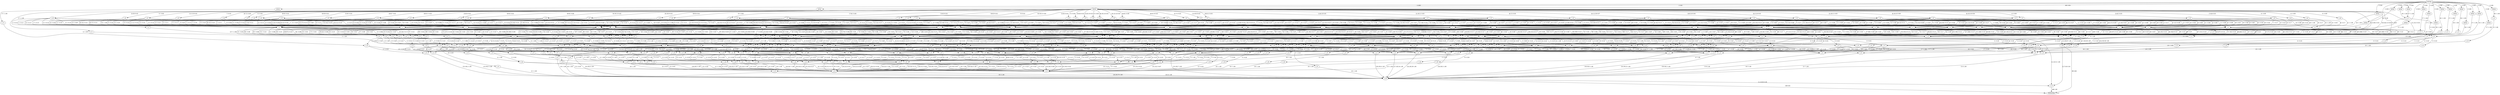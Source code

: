digraph G {
  0 [label="initial"];
  1 [label="initial"];
  2 [label="initial"];
  3 [label="initial"];
  4 [label="initial"];
  5 [label="initial"];
  6 [label="initial"];
  7 [label="initial"];
  8 [label="initial"];
  9 [label="initial"];
  10 [label="initial"];
  11 [label="initial"];
  12 [label="initial"];
  13 [label="initial"];
  14 [label="initial"];
  15 [label="initial"];
  16 [label="initial"];
  17 [label="initial"];
  18 [label="initial"];
  19 [label="initial"];
  20 [label="initial"];
  21 [label="t_11"];
  22 [label="t_11"];
  23 [label="t_11"];
  24 [label="t_11"];
  25 [label="t_11"];
  26 [label="t_11"];
  27 [label="t_11"];
  28 [label="t_11"];
  29 [label="t_11"];
  30 [label="t_11"];
  31 [label="t_11"];
  32 [label="t_11"];
  33 [label="t_11"];
  34 [label="t_11"];
  35 [label="t_11"];
  36 [label="t_11"];
  37 [label="t_11"];
  38 [label="t_11"];
  39 [label="t_11"];
  40 [label="t_11"];
  41 [label="t_11"];
  42 [label="t_11"];
  43 [label="t_11"];
  44 [label="t_11"];
  45 [label="t_11"];
  46 [label="t_11"];
  47 [label="t_11"];
  48 [label="t_11"];
  49 [label="t_11"];
  50 [label="t_11"];
  51 [label="t_11"];
  52 [label="t_11"];
  53 [label="t_11"];
  54 [label="t_11"];
  55 [label="t_11"];
  56 [label="t_11"];
  57 [label="t_11"];
  58 [label="t_11"];
  59 [label="t_11"];
  60 [label="t_11"];
  61 [label="t_11"];
  62 [label="t_11"];
  63 [label="t_11"];
  64 [label="t_11"];
  65 [label="t_11"];
  66 [label="t_11"];
  67 [label="t_11"];
  68 [label="t_11"];
  69 [label="t_11"];
  70 [label="t_11"];
  71 [label="t_11"];
  72 [label="t_11"];
  73 [label="t_11"];
  74 [label="t_11"];
  75 [label="t_11"];
  76 [label="t_11"];
  77 [label="t_11"];
  78 [label="t_11"];
  79 [label="t_11"];
  80 [label="t_11"];
  81 [label="t_11"];
  82 [label="t_11"];
  83 [label="t_11"];
  84 [label="t_11"];
  85 [label="t_11"];
  86 [label="t_11"];
  87 [label="t_11"];
  88 [label="t_12"];
  89 [label="t_12"];
  90 [label="t_12"];
  91 [label="t_13"];
  92 [label="t_15"];
  93 [label="t_15"];
  94 [label="t_15"];
  95 [label="t_15"];
  96 [label="t_15"];
  97 [label="t_15"];
  98 [label="t_15"];
  99 [label="t_15"];
  100 [label="t_15"];
  101 [label="t_15"];
  102 [label="t_15"];
  103 [label="t_15"];
  104 [label="t_15"];
  105 [label="t_15"];
  106 [label="t_15"];
  107 [label="t_15"];
  108 [label="t_15"];
  109 [label="t_15"];
  110 [label="t_15"];
  111 [label="t_15"];
  112 [label="t_15"];
  113 [label="t_15"];
  114 [label="t_15"];
  115 [label="t_15"];
  116 [label="t_15"];
  117 [label="t_15"];
  118 [label="t_15"];
  119 [label="t_15"];
  120 [label="t_15"];
  121 [label="t_15"];
  122 [label="t_15"];
  123 [label="t_15"];
  124 [label="t_15"];
  125 [label="t_15"];
  126 [label="t_15"];
  127 [label="t_15"];
  128 [label="t_15"];
  129 [label="t_15"];
  130 [label="t_15"];
  131 [label="t_15"];
  132 [label="t_15"];
  133 [label="t_15"];
  134 [label="t_15"];
  135 [label="t_15"];
  136 [label="t_15"];
  137 [label="t_15"];
  138 [label="t_15"];
  139 [label="t_15"];
  140 [label="t_15"];
  141 [label="t_15"];
  142 [label="t_15"];
  143 [label="t_15"];
  144 [label="t_15"];
  145 [label="t_15"];
  146 [label="t_15"];
  147 [label="t_15"];
  148 [label="t_15"];
  149 [label="t_15"];
  150 [label="t_15"];
  151 [label="t_15"];
  152 [label="t_15"];
  153 [label="t_15"];
  154 [label="t_15"];
  155 [label="t_15"];
  156 [label="t_15"];
  157 [label="t_15"];
  158 [label="t_15"];
  159 [label="t_15"];
  160 [label="t_15"];
  161 [label="t_15"];
  162 [label="t_15"];
  163 [label="t_15"];
  164 [label="t_15"];
  165 [label="t_15"];
  166 [label="t_15"];
  167 [label="t_15"];
  168 [label="t_15"];
  169 [label="t_15"];
  170 [label="t_15"];
  171 [label="t_15"];
  172 [label="t_15"];
  173 [label="t_15"];
  174 [label="t_15"];
  175 [label="t_15"];
  176 [label="t_15"];
  177 [label="t_15"];
  178 [label="t_15"];
  179 [label="t_15"];
  180 [label="t_15"];
  181 [label="t_15"];
  182 [label="t_15"];
  183 [label="t_15"];
  184 [label="t_18"];
  185 [label="t_21"];
  186 [label="t_21"];
  187 [label="t_21"];
  188 [label="t_21"];
  189 [label="t_21"];
  190 [label="t_21"];
  191 [label="t_21"];
  192 [label="t_21"];
  193 [label="t_21"];
  194 [label="t_21"];
  195 [label="t_21"];
  196 [label="t_21"];
  197 [label="t_21"];
  198 [label="t_21"];
  199 [label="t_21"];
  200 [label="t_21"];
  201 [label="t_21"];
  202 [label="t_21"];
  203 [label="t_21"];
  204 [label="t_23"];
  205 [label="t_23"];
  206 [label="t_23"];
  207 [label="t_23"];
  208 [label="t_23"];
  209 [label="t_23"];
  210 [label="t_23"];
  211 [label="t_23"];
  212 [label="t_23"];
  213 [label="t_23"];
  214 [label="t_23"];
  215 [label="t_23"];
  216 [label="t_23"];
  217 [label="t_23"];
  218 [label="t_23"];
  219 [label="t_23"];
  220 [label="t_23"];
  221 [label="t_23"];
  222 [label="t_23"];
  223 [label="t_23"];
  224 [label="t_23"];
  225 [label="t_23"];
  226 [label="t_23"];
  227 [label="t_23"];
  228 [label="t_23"];
  229 [label="t_23"];
  230 [label="t_23"];
  231 [label="t_23"];
  232 [label="t_23"];
  233 [label="t_23"];
  234 [label="t_23"];
  235 [label="t_23"];
  236 [label="t_23"];
  237 [label="t_23"];
  238 [label="t_23"];
  239 [label="t_23"];
  240 [label="t_23"];
  241 [label="t_23"];
  242 [label="t_23"];
  243 [label="t_23"];
  244 [label="t_23"];
  245 [label="t_23"];
  246 [label="t_23"];
  247 [label="t_23"];
  248 [label="t_23"];
  249 [label="t_24"];
  250 [label="t_24"];
  251 [label="t_24"];
  252 [label="t_24"];
  253 [label="t_24"];
  254 [label="t_24"];
  255 [label="t_24"];
  256 [label="t_24"];
  257 [label="t_24"];
  258 [label="t_24"];
  259 [label="t_24"];
  260 [label="t_24"];
  261 [label="t_24"];
  262 [label="t_24"];
  263 [label="t_24"];
  264 [label="t_24"];
  265 [label="t_24"];
  266 [label="t_24"];
  267 [label="t_24"];
  268 [label="t_24"];
  269 [label="t_24"];
  270 [label="t_24"];
  271 [label="t_24"];
  272 [label="t_24"];
  273 [label="t_24"];
  274 [label="t_24"];
  275 [label="t_24"];
  276 [label="t_24"];
  277 [label="t_24"];
  278 [label="t_24"];
  279 [label="t_24"];
  280 [label="t_24"];
  281 [label="t_24"];
  282 [label="t_24"];
  283 [label="t_24"];
  284 [label="t_25"];
  285 [label="t_25"];
  286 [label="t_25"];
  287 [label="t_28"];
  288 [label="t_33"];
  289 [label="t_33"];
  290 [label="t_33"];
  291 [label="t_33"];
  292 [label="t_33"];
  293 [label="t_33"];
  294 [label="t_33"];
  295 [label="t_33"];
  296 [label="t_33"];
  297 [label="t_33"];
  298 [label="t_33"];
  299 [label="t_33"];
  300 [label="t_33"];
  301 [label="t_33"];
  302 [label="t_33"];
  303 [label="t_33"];
  304 [label="t_33"];
  305 [label="t_33"];
  306 [label="t_33"];
  307 [label="t_33"];
  308 [label="t_33"];
  309 [label="t_33"];
  310 [label="t_33"];
  311 [label="t_33"];
  312 [label="t_33"];
  313 [label="t_33"];
  314 [label="t_33"];
  315 [label="t_33"];
  316 [label="t_33"];
  317 [label="t_33"];
  318 [label="t_33"];
  319 [label="t_33"];
  320 [label="t_33"];
  321 [label="t_33"];
  322 [label="t_33"];
  323 [label="t_33"];
  324 [label="t_33"];
  325 [label="t_33"];
  326 [label="t_33"];
  327 [label="t_33"];
  328 [label="t_33"];
  329 [label="t_33"];
  330 [label="t_33"];
  331 [label="t_33"];
  332 [label="t_33"];
  333 [label="t_33"];
  334 [label="t_33"];
  335 [label="t_33"];
  336 [label="t_33"];
  337 [label="t_33"];
  338 [label="t_5"];
  339 [label="t_5"];
  340 [label="t_5"];
  341 [label="t_5"];
  342 [label="t_5"];
  343 [label="t_5"];
  344 [label="t_5"];
  345 [label="t_5"];
  346 [label="t_5"];
  347 [label="t_5"];
  348 [label="t_5"];
  349 [label="t_5"];
  350 [label="t_5"];
  351 [label="t_5"];
  352 [label="t_5"];
  353 [label="t_5"];
  354 [label="t_5"];
  355 [label="t_5"];
  356 [label="t_5"];
  357 [label="t_5"];
  358 [label="t_5"];
  359 [label="t_5"];
  360 [label="t_5"];
  361 [label="t_5"];
  362 [label="t_5"];
  363 [label="t_5"];
  364 [label="t_5"];
  365 [label="t_9"];
  366 [label="TERMINAL",shape=diamond];
  367 [label="INITIAL",shape=box];
0->58 [label="24 1 1.00"];
1->41 [label="26 1 1.00"];
2->32 [label="26 1 1.00"];
3->42 [label="26 1 1.00"];
4->53 [label="26 1 1.00"];
5->43 [label="26 1 1.00"];
6->63 [label="26 1 1.00"];
7->23 [label="26 1 1.00"];
8->46 [label="26 1 1.00"];
9->31 [label="26 1 1.00"];
10->21 [label="27 1 1.00"];
11->43 [label="27 1 1.00"];
12->30 [label="27 1 1.00"];
13->22 [label="27 1 1.00"];
14->63 [label="27 1 1.00"];
15->53 [label="27 1 1.00"];
16->25 [label="27 1 1.00"];
17->58 [label="27 1 1.00"];
18->28 [label="45 1 1.00"];
19->54 [label="27 2 1.00"];
20->88 [label="9 1 0.00"];
20->89 [label="[11,31] 5 0.01"];
20->90 [label="[20,34] 15 0.04"];
20->290 [label="6 1 0.00"];
20->292 [label="6 1 0.00"];
20->291 [label="8 1 0.00"];
20->289 [label="9 1 0.00"];
20->288 [label="10 1 0.00"];
20->297 [label="6 2 0.00"];
20->299 [label="6 2 0.00"];
20->301 [label="6 2 0.00"];
20->298 [label="6 2 0.00"];
20->294 [label="[6,7] 2 0.00"];
20->300 [label="[6,9] 2 0.00"];
20->295 [label="[6,9] 2 0.00"];
20->296 [label="[7,8] 2 0.00"];
20->303 [label="[5,6] 3 0.01"];
20->304 [label="[5,7] 3 0.01"];
20->293 [label="7 3 0.01"];
20->302 [label="[8,9] 3 0.01"];
20->309 [label="[5,8] 4 0.01"];
20->307 [label="[5,8] 4 0.01"];
20->306 [label="6 4 0.01"];
20->308 [label="[8,9] 4 0.01"];
20->313 [label="[5,9] 5 0.01"];
20->312 [label="[6,7] 5 0.01"];
20->305 [label="[6,9] 5 0.01"];
20->316 [label="[6,9] 6 0.01"];
20->319 [label="[6,9] 6 0.01"];
20->317 [label="[6,11] 6 0.01"];
20->318 [label="[7,9] 6 0.01"];
20->311 [label="[6,8] 7 0.02"];
20->323 [label="[5,9] 8 0.02"];
20->314 [label="[5,11] 8 0.02"];
20->315 [label="[6,10] 8 0.02"];
20->322 [label="[5,6] 9 0.02"];
20->325 [label="[5,10] 9 0.02"];
20->321 [label="[6,8] 9 0.02"];
20->328 [label="[5,8] 10 0.02"];
20->310 [label="[5,9] 10 0.02"];
20->324 [label="[6,9] 10 0.02"];
20->330 [label="[5,10] 11 0.03"];
20->327 [label="[5,10] 11 0.03"];
20->320 [label="[6,9] 11 0.03"];
20->326 [label="[6,9] 12 0.03"];
20->329 [label="[6,10] 13 0.03"];
20->332 [label="[6,12] 14 0.03"];
20->333 [label="[6,10] 14 0.03"];
20->334 [label="[6,10] 16 0.04"];
20->335 [label="[6,9] 16 0.04"];
20->331 [label="[6,10] 21 0.05"];
20->336 [label="[6,11] 28 0.07"];
20->337 [label="[6,10] 32 0.08"];
20->365 [label="[13,59] 5 0.01"];
21->123 [label="3 1 1.00"];
22->167 [label="3 1 1.00"];
23->166 [label="3 1 1.00"];
24->161 [label="3 1 1.00"];
25->128 [label="3 1 1.00"];
26->160 [label="3 1 1.00"];
27->176 [label="3 1 1.00"];
28->167 [label="4 1 1.00"];
29->161 [label="4 1 1.00"];
30->126 [label="4 1 1.00"];
31->124 [label="4 1 1.00"];
32->101 [label="4 1 1.00"];
33->151 [label="4 1 1.00"];
34->170 [label="4 1 1.00"];
35->168 [label="4 1 1.00"];
36->145 [label="4 1 1.00"];
37->107 [label="5 1 1.00"];
38->158 [label="5 1 1.00"];
39->130 [label="6 1 1.00"];
40->176 [label="7 1 1.00"];
41->149 [label="3 1 0.50"];
41->100 [label="4 1 0.50"];
42->94 [label="3 1 0.50"];
42->166 [label="4 1 0.50"];
43->99 [label="3 1 0.50"];
43->125 [label="4 1 0.50"];
44->124 [label="3 1 0.50"];
44->183 [label="4 1 0.50"];
45->104 [label="3 1 0.50"];
45->133 [label="3 1 0.50"];
46->104 [label="3 1 0.50"];
46->139 [label="4 1 0.50"];
47->172 [label="3 1 0.50"];
47->143 [label="6 1 0.50"];
48->172 [label="3 1 0.50"];
48->126 [label="3 1 0.50"];
49->176 [label="3 1 0.50"];
49->116 [label="4 1 0.50"];
50->128 [label="4 1 0.50"];
50->121 [label="11 1 0.50"];
51->176 [label="4 1 0.50"];
51->164 [label="6 1 0.50"];
52->168 [label="5 1 0.50"];
52->114 [label="5 1 0.50"];
53->140 [label="3 1 0.33"];
53->167 [label="3 1 0.33"];
53->149 [label="4 1 0.33"];
54->127 [label="3 1 0.33"];
54->103 [label="3 1 0.33"];
54->140 [label="4 1 0.33"];
55->168 [label="3 1 0.33"];
55->182 [label="4 1 0.33"];
55->122 [label="15 1 0.33"];
56->152 [label="3 1 0.33"];
56->163 [label="8 1 0.33"];
56->171 [label="9 1 0.33"];
57->160 [label="3 1 0.33"];
57->162 [label="4 1 0.33"];
57->177 [label="6 1 0.33"];
58->97 [label="3 1 0.33"];
58->102 [label="3 1 0.33"];
58->93 [label="4 1 0.33"];
59->174 [label="3 1 0.33"];
59->172 [label="4 1 0.33"];
59->183 [label="6 1 0.33"];
60->92 [label="3 1 0.33"];
60->166 [label="3 1 0.33"];
60->159 [label="7 1 0.33"];
61->179 [label="3 1 0.33"];
61->155 [label="8 1 0.33"];
61->168 [label="8 1 0.33"];
62->176 [label="3 1 0.33"];
62->164 [label="6 1 0.33"];
62->134 [label="8 1 0.33"];
63->98 [label="4 1 0.33"];
63->96 [label="4 1 0.33"];
63->166 [label="4 1 0.33"];
64->179 [label="4 1 0.33"];
64->148 [label="4 1 0.33"];
64->145 [label="6 1 0.33"];
65->125 [label="4 1 0.33"];
65->157 [label="5 1 0.33"];
65->180 [label="6 1 0.33"];
66->148 [label="3 1 0.14"];
66->169 [label="[3,5] 2 0.29"];
66->181 [label="[3,6] 2 0.29"];
66->182 [label="[3,8] 2 0.29"];
67->132 [label="4 1 0.20"];
67->133 [label="6 1 0.20"];
67->119 [label="9 1 0.20"];
67->153 [label="[3,8] 2 0.40"];
68->147 [label="3 1 0.25"];
68->171 [label="3 1 0.25"];
68->134 [label="3 1 0.25"];
68->144 [label="6 1 0.25"];
69->167 [label="3 1 0.25"];
69->142 [label="4 1 0.25"];
69->95 [label="4 1 0.25"];
69->117 [label="6 1 0.25"];
70->175 [label="3 1 0.25"];
70->178 [label="4 1 0.25"];
70->170 [label="4 1 0.25"];
70->183 [label="7 1 0.25"];
71->156 [label="3 1 0.25"];
71->164 [label="4 1 0.25"];
71->148 [label="8 1 0.25"];
71->142 [label="11 1 0.25"];
72->154 [label="3 1 0.25"];
72->183 [label="4 1 0.25"];
72->178 [label="4 1 0.25"];
72->179 [label="7 1 0.25"];
73->178 [label="4 1 0.25"];
73->180 [label="5 1 0.25"];
73->120 [label="8 1 0.25"];
73->156 [label="8 1 0.25"];
74->162 [label="4 1 0.25"];
74->123 [label="4 1 0.25"];
74->165 [label="5 1 0.25"];
74->181 [label="8 1 0.25"];
75->132 [label="3 1 0.17"];
75->159 [label="4 1 0.17"];
75->152 [label="8 1 0.17"];
75->150 [label="9 1 0.17"];
75->123 [label="[3,4] 2 0.33"];
76->157 [label="3 1 0.20"];
76->169 [label="3 1 0.20"];
76->175 [label="5 1 0.20"];
76->174 [label="5 1 0.20"];
76->166 [label="5 1 0.20"];
77->150 [label="3 1 0.20"];
77->131 [label="3 1 0.20"];
77->174 [label="5 1 0.20"];
77->169 [label="6 1 0.20"];
77->111 [label="11 1 0.20"];
78->177 [label="4 1 0.20"];
78->155 [label="5 1 0.20"];
78->118 [label="6 1 0.20"];
78->168 [label="8 1 0.20"];
78->175 [label="13 1 0.20"];
79->141 [label="4 1 0.20"];
79->105 [label="4 1 0.20"];
79->146 [label="6 1 0.20"];
79->138 [label="7 1 0.20"];
79->173 [label="7 1 0.20"];
80->181 [label="3 1 0.17"];
80->137 [label="3 1 0.17"];
80->109 [label="3 1 0.17"];
80->147 [label="3 1 0.17"];
80->139 [label="3 1 0.17"];
80->180 [label="5 1 0.17"];
81->182 [label="3 1 0.13"];
81->158 [label="3 1 0.13"];
81->113 [label="4 1 0.13"];
81->136 [label="4 1 0.13"];
81->106 [label="4 1 0.13"];
81->129 [label="13 1 0.13"];
81->170 [label="[3,7] 2 0.25"];
82->141 [label="3 1 0.14"];
82->152 [label="3 1 0.14"];
82->131 [label="3 1 0.14"];
82->180 [label="3 1 0.14"];
82->181 [label="4 1 0.14"];
82->127 [label="4 1 0.14"];
82->148 [label="4 1 0.14"];
83->137 [label="3 1 0.13"];
83->155 [label="3 1 0.13"];
83->173 [label="4 1 0.13"];
83->162 [label="4 1 0.13"];
83->151 [label="4 1 0.13"];
83->171 [label="4 1 0.13"];
83->110 [label="4 1 0.13"];
83->108 [label="8 1 0.13"];
84->183 [label="3 1 0.09"];
84->154 [label="3 1 0.09"];
84->151 [label="3 1 0.09"];
84->147 [label="3 1 0.09"];
84->153 [label="4 1 0.09"];
84->143 [label="4 1 0.09"];
84->180 [label="4 1 0.09"];
84->146 [label="5 1 0.09"];
84->176 [label="7 1 0.09"];
84->177 [label="[3,11] 2 0.18"];
85->162 [label="3 1 0.07"];
85->157 [label="3 1 0.07"];
85->136 [label="3 1 0.07"];
85->177 [label="3 1 0.07"];
85->171 [label="3 1 0.07"];
85->115 [label="4 1 0.07"];
85->173 [label="4 1 0.07"];
85->174 [label="4 1 0.07"];
85->103 [label="4 1 0.07"];
85->169 [label="5 1 0.07"];
85->156 [label="7 1 0.07"];
85->182 [label="3 2 0.13"];
85->135 [label="[3,7] 2 0.13"];
86->159 [label="3 1 0.06"];
86->129 [label="3 1 0.06"];
86->158 [label="3 1 0.06"];
86->167 [label="3 1 0.06"];
86->177 [label="3 1 0.06"];
86->149 [label="3 1 0.06"];
86->165 [label="4 1 0.06"];
86->163 [label="4 1 0.06"];
86->181 [label="5 1 0.06"];
86->173 [label="6 1 0.06"];
86->172 [label="6 1 0.06"];
86->179 [label="7 1 0.06"];
86->154 [label="7 1 0.06"];
86->183 [label="8 1 0.06"];
86->161 [label="3 2 0.11"];
86->178 [label="[3,6] 2 0.11"];
87->179 [label="3 1 0.06"];
87->161 [label="3 1 0.06"];
87->138 [label="3 1 0.06"];
87->112 [label="3 1 0.06"];
87->150 [label="3 1 0.06"];
87->130 [label="4 1 0.06"];
87->123 [label="4 1 0.06"];
87->147 [label="4 1 0.06"];
87->163 [label="4 1 0.06"];
87->124 [label="4 1 0.06"];
87->144 [label="4 1 0.06"];
87->149 [label="4 1 0.06"];
87->181 [label="5 1 0.06"];
87->175 [label="5 1 0.06"];
87->165 [label="6 1 0.06"];
87->160 [label="6 1 0.06"];
88->287 [label="[17,19] 28 1.00"];
89->287 [label="[14,19] 38 1.00"];
90->287 [label="[13,19] 67 1.00"];
91->366 [label=" 188 1.00"];
92->203 [label="17 1 1.00"];
93->197 [label="17 1 1.00"];
94->201 [label="17 1 1.00"];
95->203 [label="17 1 1.00"];
96->192 [label="18 1 1.00"];
97->198 [label="18 1 1.00"];
98->193 [label="19 1 1.00"];
99->198 [label="19 1 1.00"];
100->200 [label="19 1 1.00"];
101->198 [label="19 1 1.00"];
102->193 [label="19 1 1.00"];
103->203 [label="17 2 1.00"];
104->202 [label="17 2 1.00"];
105->214 [label="3 1 1.00"];
106->220 [label="3 1 1.00"];
107->231 [label="3 1 1.00"];
108->242 [label="3 1 1.00"];
109->248 [label="3 1 1.00"];
110->244 [label="3 1 1.00"];
111->215 [label="3 1 1.00"];
112->243 [label="3 1 1.00"];
113->239 [label="3 1 1.00"];
114->237 [label="3 1 1.00"];
115->205 [label="3 1 1.00"];
116->227 [label="4 1 1.00"];
117->232 [label="4 1 1.00"];
118->226 [label="5 1 1.00"];
119->238 [label="7 1 1.00"];
120->246 [label="14 1 1.00"];
121->239 [label="15 1 1.00"];
122->242 [label="16 1 1.00"];
123->185 [label="19 1 0.20"];
123->202 [label="[17,20] 4 0.80"];
124->200 [label="19 1 0.33"];
124->201 [label="17 2 0.67"];
125->202 [label="17 1 0.50"];
125->200 [label="19 1 0.50"];
126->189 [label="17 1 0.50"];
126->191 [label="19 1 0.50"];
127->190 [label="17 1 0.50"];
127->200 [label="19 1 0.50"];
128->196 [label="17 1 0.50"];
128->198 [label="19 1 0.50"];
129->202 [label="17 1 0.50"];
129->235 [label="19 1 0.50"];
130->203 [label="17 1 0.50"];
130->224 [label="4 1 0.50"];
131->196 [label="17 1 0.50"];
131->202 [label="17 1 0.50"];
132->203 [label="17 1 0.50"];
132->202 [label="22 1 0.50"];
133->201 [label="17 1 0.50"];
133->246 [label="4 1 0.50"];
134->203 [label="17 1 0.50"];
134->229 [label="5 1 0.50"];
135->201 [label="17 1 0.50"];
135->226 [label="10 1 0.50"];
136->187 [label="17 1 0.50"];
136->223 [label="4 1 0.50"];
137->192 [label="18 1 0.50"];
137->243 [label="3 1 0.50"];
138->202 [label="18 1 0.50"];
138->233 [label="5 1 0.50"];
139->200 [label="19 1 0.50"];
139->202 [label="22 1 0.50"];
140->200 [label="19 1 0.50"];
140->198 [label="19 1 0.50"];
141->201 [label="20 1 0.50"];
141->202 [label="20 1 0.50"];
142->221 [label="3 1 0.50"];
142->230 [label="10 1 0.50"];
143->220 [label="3 1 0.50"];
143->235 [label="4 1 0.50"];
144->213 [label="3 1 0.50"];
144->234 [label="3 1 0.50"];
145->245 [label="4 1 0.50"];
145->243 [label="9 1 0.50"];
146->246 [label="4 1 0.50"];
146->236 [label="6 1 0.50"];
147->196 [label="17 1 0.25"];
147->201 [label="17 2 0.50"];
147->222 [label="4 1 0.25"];
148->203 [label="17 1 0.25"];
148->192 [label="18 1 0.25"];
148->201 [label="17 2 0.50"];
149->202 [label="18 1 0.25"];
149->200 [label="19 1 0.25"];
149->203 [label="17 2 0.50"];
150->201 [label="17 1 0.33"];
150->194 [label="17 1 0.33"];
150->202 [label="17 1 0.33"];
151->194 [label="17 1 0.33"];
151->206 [label="3 1 0.33"];
151->247 [label="3 1 0.33"];
152->188 [label="17 1 0.33"];
152->199 [label="17 1 0.33"];
152->225 [label="7 1 0.33"];
153->199 [label="17 1 0.33"];
153->203 [label="17 1 0.33"];
153->241 [label="9 1 0.33"];
154->195 [label="17 1 0.33"];
154->201 [label="17 1 0.33"];
154->242 [label="6 1 0.33"];
155->203 [label="17 1 0.33"];
155->236 [label="6 1 0.33"];
155->244 [label="11 1 0.33"];
156->199 [label="17 1 0.33"];
156->244 [label="3 1 0.33"];
156->232 [label="5 1 0.33"];
157->203 [label="17 1 0.33"];
157->191 [label="18 1 0.33"];
157->231 [label="3 1 0.33"];
158->201 [label="17 1 0.33"];
158->203 [label="17 1 0.33"];
158->212 [label="4 1 0.33"];
159->197 [label="17 1 0.33"];
159->238 [label="3 1 0.33"];
159->237 [label="6 1 0.33"];
160->203 [label="18 1 0.33"];
160->207 [label="4 1 0.33"];
160->242 [label="5 1 0.33"];
161->201 [label="[17,18] 2 0.40"];
161->202 [label="[17,20] 2 0.40"];
161->236 [label="3 1 0.20"];
162->203 [label="[17,18] 2 0.50"];
162->247 [label="4 1 0.25"];
162->224 [label="4 1 0.25"];
163->248 [label="3 1 0.33"];
163->210 [label="3 1 0.33"];
163->241 [label="4 1 0.33"];
164->240 [label="3 1 0.33"];
164->241 [label="3 1 0.33"];
164->221 [label="6 1 0.33"];
165->227 [label="4 1 0.33"];
165->237 [label="4 1 0.33"];
165->234 [label="4 1 0.33"];
166->201 [label="17 1 0.20"];
166->203 [label="17 1 0.20"];
166->193 [label="19 1 0.20"];
166->198 [label="19 2 0.40"];
167->203 [label="17 1 0.20"];
167->200 [label="19 1 0.20"];
167->193 [label="19 1 0.20"];
167->201 [label="17 2 0.40"];
168->195 [label="23 1 0.20"];
168->202 [label="17 2 0.40"];
168->222 [label="4 1 0.20"];
168->239 [label="6 1 0.20"];
169->196 [label="23 1 0.20"];
169->203 [label="17 2 0.40"];
169->204 [label="4 1 0.20"];
169->247 [label="6 1 0.20"];
170->197 [label="17 1 0.25"];
170->191 [label="20 1 0.25"];
170->248 [label="3 1 0.25"];
170->211 [label="4 1 0.25"];
171->201 [label="17 1 0.25"];
171->186 [label="17 1 0.25"];
171->202 [label="18 1 0.25"];
171->230 [label="15 1 0.25"];
172->201 [label="17 1 0.25"];
172->202 [label="18 1 0.25"];
172->234 [label="3 1 0.25"];
172->245 [label="3 1 0.25"];
173->203 [label="17 1 0.25"];
173->196 [label="18 1 0.25"];
173->195 [label="22 1 0.25"];
173->235 [label="4 1 0.25"];
174->201 [label="17 1 0.25"];
174->248 [label="2 1 0.25"];
174->244 [label="3 1 0.25"];
174->242 [label="7 1 0.25"];
175->208 [label="2 1 0.25"];
175->245 [label="7 1 0.25"];
175->220 [label="8 1 0.25"];
175->238 [label="11 1 0.25"];
176->189 [label="17 1 0.17"];
176->203 [label="17 1 0.17"];
176->202 [label="17 2 0.33"];
176->218 [label="4 1 0.17"];
176->247 [label="5 1 0.17"];
177->203 [label="17 1 0.17"];
177->199 [label="17 2 0.33"];
177->223 [label="3 1 0.17"];
177->243 [label="6 1 0.17"];
177->245 [label="14 1 0.17"];
178->190 [label="17 1 0.20"];
178->203 [label="17 1 0.20"];
178->209 [label="3 1 0.20"];
178->228 [label="3 1 0.20"];
178->231 [label="3 1 0.20"];
179->197 [label="17 1 0.20"];
179->199 [label="18 1 0.20"];
179->203 [label="22 1 0.20"];
179->228 [label="3 1 0.20"];
179->229 [label="6 1 0.20"];
180->203 [label="18 1 0.20"];
180->195 [label="22 1 0.20"];
180->240 [label="3 1 0.20"];
180->248 [label="3 1 0.20"];
180->233 [label="3 1 0.20"];
181->194 [label="17 1 0.14"];
181->203 [label="17 2 0.29"];
181->242 [label="3 1 0.14"];
181->233 [label="4 1 0.14"];
181->247 [label="4 1 0.14"];
181->240 [label="12 1 0.14"];
182->197 [label="17 1 0.17"];
182->201 [label="17 1 0.17"];
182->194 [label="18 1 0.17"];
182->202 [label="18 1 0.17"];
182->225 [label="3 1 0.17"];
182->219 [label="18 1 0.17"];
183->199 [label="17 1 0.17"];
183->248 [label="3 1 0.17"];
183->232 [label="5 1 0.17"];
183->217 [label="5 1 0.17"];
183->246 [label="5 1 0.17"];
183->216 [label="5 1 0.17"];
184->91 [label="[1,13] 92 0.39"];
184->366 [label=" 146 0.61"];
185->184 [label="12 1 1.00"];
186->184 [label="18 1 1.00"];
187->184 [label="18 1 1.00"];
188->184 [label="19 1 1.00"];
189->184 [label="[15,18] 2 1.00"];
190->184 [label="[18,19] 2 1.00"];
191->184 [label="[13,18] 3 1.00"];
192->184 [label="18 3 1.00"];
193->184 [label="13 4 1.00"];
194->184 [label="[14,19] 4 1.00"];
195->184 [label="[18,19] 4 1.00"];
196->184 [label="[18,19] 5 1.00"];
197->184 [label="[18,19] 5 1.00"];
198->184 [label="13 7 1.00"];
199->184 [label="[15,19] 7 1.00"];
200->184 [label="13 8 1.00"];
201->184 [label="[14,19] 22 1.00"];
202->184 [label="[17,19] 24 1.00"];
203->184 [label="[14,19] 29 1.00"];
204->260 [label="3 1 1.00"];
205->281 [label="3 1 1.00"];
206->281 [label="3 1 1.00"];
207->273 [label="3 1 1.00"];
208->258 [label="3 1 1.00"];
209->281 [label="3 1 1.00"];
210->276 [label="4 1 1.00"];
211->277 [label="4 1 1.00"];
212->258 [label="4 1 1.00"];
213->251 [label="4 1 1.00"];
214->256 [label="4 1 1.00"];
215->266 [label="4 1 1.00"];
216->262 [label="4 1 1.00"];
217->252 [label="5 1 1.00"];
218->278 [label="5 1 1.00"];
219->275 [label="18 1 1.00"];
220->280 [label="8 1 0.33"];
220->274 [label="3 2 0.67"];
221->277 [label="3 1 0.50"];
221->283 [label="6 1 0.50"];
222->278 [label="3 1 0.50"];
222->261 [label="5 1 0.50"];
223->270 [label="3 1 0.50"];
223->249 [label="4 1 0.50"];
224->260 [label="3 1 0.50"];
224->266 [label="4 1 0.50"];
225->282 [label="3 1 0.50"];
225->264 [label="5 1 0.50"];
226->257 [label="3 1 0.50"];
226->250 [label="9 1 0.50"];
227->273 [label="3 1 0.50"];
227->261 [label="3 1 0.50"];
228->264 [label="3 1 0.50"];
228->282 [label="3 1 0.50"];
229->267 [label="6 1 0.50"];
229->271 [label="7 1 0.50"];
230->263 [label="13 1 0.50"];
230->280 [label="15 1 0.50"];
231->282 [label="3 1 0.33"];
231->272 [label="3 1 0.33"];
231->265 [label="4 1 0.33"];
232->262 [label="3 1 0.33"];
232->280 [label="4 1 0.33"];
232->276 [label="4 1 0.33"];
233->278 [label="3 1 0.33"];
233->266 [label="4 1 0.33"];
233->264 [label="6 1 0.33"];
234->264 [label="3 1 0.33"];
234->269 [label="3 1 0.33"];
234->265 [label="4 1 0.33"];
235->265 [label="3 1 0.33"];
235->281 [label="5 1 0.33"];
235->283 [label="14 1 0.33"];
236->263 [label="3 1 0.33"];
236->281 [label="4 1 0.33"];
236->268 [label="4 1 0.33"];
237->254 [label="3 1 0.33"];
237->270 [label="4 1 0.33"];
237->265 [label="4 1 0.33"];
238->266 [label="4 1 0.33"];
238->283 [label="6 1 0.33"];
238->279 [label="9 1 0.33"];
239->266 [label="4 1 0.33"];
239->270 [label="6 1 0.33"];
239->269 [label="11 1 0.33"];
240->272 [label="4 1 0.33"];
240->255 [label="4 1 0.33"];
240->261 [label="11 1 0.33"];
241->280 [label="5 1 0.33"];
241->265 [label="5 1 0.33"];
241->278 [label="6 1 0.33"];
242->263 [label="4 1 0.17"];
242->271 [label="5 1 0.17"];
242->269 [label="[4,9] 2 0.33"];
242->279 [label="[6,13] 2 0.33"];
243->271 [label="3 1 0.25"];
243->275 [label="4 1 0.25"];
243->268 [label="7 1 0.25"];
243->282 [label="11 1 0.25"];
244->280 [label="3 1 0.25"];
244->259 [label="4 1 0.25"];
244->267 [label="5 1 0.25"];
244->272 [label="6 1 0.25"];
245->280 [label="3 1 0.25"];
245->267 [label="4 1 0.25"];
245->281 [label="9 1 0.25"];
245->279 [label="15 1 0.25"];
246->263 [label="4 1 0.25"];
246->278 [label="4 1 0.25"];
246->265 [label="4 1 0.25"];
246->253 [label="10 1 0.25"];
247->265 [label="3 1 0.20"];
247->268 [label="3 1 0.20"];
247->279 [label="4 1 0.20"];
247->262 [label="4 1 0.20"];
247->281 [label="6 1 0.20"];
248->278 [label="3 1 0.17"];
248->280 [label="3 1 0.17"];
248->268 [label="3 1 0.17"];
248->267 [label="4 1 0.17"];
248->273 [label="4 1 0.17"];
248->259 [label="4 1 0.17"];
249->285 [label="18 1 1.00"];
250->285 [label="18 1 1.00"];
251->285 [label="18 1 1.00"];
252->286 [label="18 1 1.00"];
253->286 [label="19 1 1.00"];
254->285 [label="20 1 1.00"];
255->286 [label="21 1 1.00"];
256->285 [label="23 1 1.00"];
257->286 [label="24 1 1.00"];
258->286 [label="[18,20] 2 1.00"];
259->286 [label="[19,22] 2 1.00"];
260->286 [label="[21,22] 2 1.00"];
261->286 [label="[18,23] 3 1.00"];
262->286 [label="[21,22] 3 1.00"];
263->286 [label="[20,23] 4 1.00"];
264->286 [label="[20,24] 4 1.00"];
265->286 [label="[20,24] 7 1.00"];
266->285 [label="21 1 0.20"];
266->286 [label="[19,21] 4 0.80"];
267->285 [label="20 1 0.25"];
267->286 [label="[19,21] 3 0.75"];
268->285 [label="20 1 0.25"];
268->286 [label="[20,21] 3 0.75"];
269->285 [label="22 1 0.25"];
269->286 [label="[20,24] 3 0.75"];
270->286 [label="19 1 0.33"];
270->285 [label="[21,23] 2 0.67"];
271->286 [label="21 1 0.33"];
271->285 [label="[21,22] 2 0.67"];
272->285 [label="23 1 0.33"];
272->286 [label="[18,19] 2 0.67"];
273->284 [label="25 1 0.33"];
273->286 [label="22 2 0.67"];
274->285 [label="19 1 0.50"];
274->286 [label="22 1 0.50"];
275->286 [label="21 1 0.50"];
275->285 [label="22 1 0.50"];
276->286 [label="22 1 0.50"];
276->285 [label="23 1 0.50"];
277->285 [label="23 1 0.50"];
277->286 [label="23 1 0.50"];
278->285 [label="[21,23] 2 0.33"];
278->286 [label="[20,22] 4 0.67"];
279->286 [label="[20,21] 2 0.40"];
279->285 [label="[23,24] 3 0.60"];
280->285 [label="[20,21] 3 0.43"];
280->286 [label="[22,23] 4 0.57"];
281->285 [label="[22,24] 3 0.43"];
281->286 [label="[19,22] 4 0.57"];
282->286 [label="23 1 0.25"];
282->284 [label="25 1 0.25"];
282->285 [label="[21,22] 2 0.50"];
283->286 [label="19 1 0.33"];
283->285 [label="24 1 0.33"];
283->284 [label="25 1 0.33"];
284->184 [label="18 3 1.00"];
285->184 [label="18 32 1.00"];
286->184 [label="[18,19] 70 1.00"];
287->91 [label="[2,7] 45 0.34"];
287->366 [label=" 88 0.66"];
288->357 [label="11 1 1.00"];
289->342 [label="11 1 1.00"];
290->341 [label="15 1 1.00"];
291->358 [label="18 1 1.00"];
292->363 [label="24 1 1.00"];
293->360 [label="0 1 0.33"];
293->364 [label="0 2 0.67"];
294->364 [label="0 1 0.50"];
294->348 [label="23 1 0.50"];
295->359 [label="0 1 0.50"];
295->349 [label="9 1 0.50"];
296->355 [label="1 1 0.50"];
296->364 [label="8 1 0.50"];
297->356 [label="13 1 0.50"];
297->364 [label="25 1 0.50"];
298->353 [label="14 1 0.50"];
298->361 [label="23 1 0.50"];
299->352 [label="15 1 0.50"];
299->360 [label="25 1 0.50"];
300->364 [label="18 1 0.50"];
300->359 [label="22 1 0.50"];
301->351 [label="19 1 0.50"];
301->352 [label="22 1 0.50"];
302->353 [label="11 1 0.33"];
302->348 [label="12 1 0.33"];
302->349 [label="12 1 0.33"];
303->349 [label="12 1 0.33"];
303->364 [label="15 1 0.33"];
303->341 [label="16 1 0.33"];
304->360 [label="15 1 0.33"];
304->361 [label="19 1 0.33"];
304->354 [label="19 1 0.33"];
305->364 [label="6 1 0.20"];
305->363 [label="8 1 0.20"];
305->347 [label="19 1 0.20"];
305->362 [label="[10,21] 2 0.40"];
306->364 [label="0 1 0.25"];
306->358 [label="0 1 0.25"];
306->361 [label="12 1 0.25"];
306->338 [label="13 1 0.25"];
307->354 [label="1 1 0.25"];
307->357 [label="3 1 0.25"];
307->351 [label="17 1 0.25"];
307->363 [label="23 1 0.25"];
308->362 [label="6 1 0.25"];
308->351 [label="9 1 0.25"];
308->348 [label="11 1 0.25"];
308->359 [label="14 1 0.25"];
309->350 [label="12 1 0.25"];
309->339 [label="15 1 0.25"];
309->364 [label="15 1 0.25"];
309->359 [label="23 1 0.25"];
310->345 [label="1 1 0.10"];
310->355 [label="18 1 0.10"];
310->356 [label="[11,13] 2 0.20"];
310->359 [label="12 2 0.20"];
310->364 [label="[1,22] 4 0.40"];
311->363 [label="0 1 0.14"];
311->362 [label="9 1 0.14"];
311->351 [label="12 1 0.14"];
311->364 [label="[1,22] 2 0.29"];
311->360 [label="[8,13] 2 0.29"];
312->360 [label="0 1 0.20"];
312->343 [label="0 1 0.20"];
312->363 [label="1 1 0.20"];
312->352 [label="17 1 0.20"];
312->356 [label="24 1 0.20"];
313->360 [label="7 1 0.20"];
313->356 [label="10 1 0.20"];
313->364 [label="12 1 0.20"];
313->340 [label="18 1 0.20"];
313->363 [label="21 1 0.20"];
314->353 [label="1 1 0.13"];
314->356 [label="9 1 0.13"];
314->364 [label="12 1 0.13"];
314->362 [label="13 1 0.13"];
314->363 [label="[1,11] 2 0.25"];
314->360 [label="[9,13] 2 0.25"];
315->357 [label="5 1 0.13"];
315->348 [label="14 1 0.13"];
315->363 [label="14 1 0.13"];
315->354 [label="18 1 0.13"];
315->355 [label="[0,13] 2 0.25"];
315->364 [label="[13,18] 2 0.25"];
316->357 [label="0 1 0.17"];
316->351 [label="0 1 0.17"];
316->358 [label="10 1 0.17"];
316->356 [label="13 1 0.17"];
316->353 [label="17 1 0.17"];
316->361 [label="22 1 0.17"];
317->352 [label="1 1 0.17"];
317->362 [label="1 1 0.17"];
317->359 [label="11 1 0.17"];
317->339 [label="13 1 0.17"];
317->364 [label="15 1 0.17"];
317->356 [label="20 1 0.17"];
318->362 [label="1 1 0.17"];
318->364 [label="3 1 0.17"];
318->358 [label="6 1 0.17"];
318->342 [label="8 1 0.17"];
318->354 [label="9 1 0.17"];
318->350 [label="12 1 0.17"];
319->360 [label="1 1 0.17"];
319->363 [label="1 1 0.17"];
319->361 [label="3 1 0.17"];
319->348 [label="12 1 0.17"];
319->362 [label="12 1 0.17"];
319->364 [label="22 1 0.17"];
320->349 [label="0 1 0.09"];
320->357 [label="12 1 0.09"];
320->350 [label="22 1 0.09"];
320->346 [label="22 1 0.09"];
320->359 [label="0 2 0.18"];
320->363 [label="[0,12] 2 0.18"];
320->364 [label="[12,17] 3 0.27"];
321->358 [label="1 1 0.11"];
321->361 [label="9 1 0.11"];
321->359 [label="13 1 0.11"];
321->351 [label="13 1 0.11"];
321->363 [label="18 1 0.11"];
321->364 [label="[1,12] 2 0.22"];
321->357 [label="[10,23] 2 0.22"];
322->341 [label="11 1 0.11"];
322->347 [label="12 1 0.11"];
322->351 [label="15 1 0.11"];
322->359 [label="23 1 0.11"];
322->363 [label="25 1 0.11"];
322->357 [label="[1,12] 2 0.22"];
322->353 [label="[8,17] 2 0.22"];
323->353 [label="2 1 0.13"];
323->360 [label="12 1 0.13"];
323->363 [label="12 1 0.13"];
323->354 [label="15 1 0.13"];
323->348 [label="17 1 0.13"];
323->350 [label="22 1 0.13"];
323->361 [label="[10,11] 2 0.25"];
324->352 [label="0 1 0.10"];
324->361 [label="0 1 0.10"];
324->356 [label="8 1 0.10"];
324->362 [label="10 1 0.10"];
324->346 [label="14 1 0.10"];
324->357 [label="22 1 0.10"];
324->359 [label="[0,1] 2 0.20"];
324->353 [label="[13,14] 2 0.20"];
325->349 [label="11 1 0.11"];
325->356 [label="11 1 0.11"];
325->358 [label="11 1 0.11"];
325->363 [label="13 1 0.11"];
325->344 [label="17 1 0.11"];
325->350 [label="20 1 0.11"];
325->364 [label="21 1 0.11"];
325->362 [label="[1,12] 2 0.22"];
326->357 [label="1 1 0.08"];
326->352 [label="10 1 0.08"];
326->347 [label="10 1 0.08"];
326->361 [label="10 1 0.08"];
326->350 [label="11 1 0.08"];
326->356 [label="11 1 0.08"];
326->354 [label="11 1 0.08"];
326->363 [label="[12,13] 2 0.17"];
326->364 [label="[1,10] 3 0.25"];
327->354 [label="9 1 0.09"];
327->359 [label="11 1 0.09"];
327->355 [label="11 1 0.09"];
327->346 [label="11 1 0.09"];
327->357 [label="12 1 0.09"];
327->349 [label="17 1 0.09"];
327->347 [label="21 1 0.09"];
327->364 [label="[2,10] 2 0.18"];
327->345 [label="[11,12] 2 0.18"];
328->361 [label="2 1 0.10"];
328->359 [label="7 1 0.10"];
328->341 [label="11 1 0.10"];
328->362 [label="12 1 0.10"];
328->364 [label="16 1 0.10"];
328->347 [label="18 1 0.10"];
328->357 [label="21 1 0.10"];
328->355 [label="21 1 0.10"];
328->349 [label="[11,12] 2 0.20"];
329->360 [label="9 1 0.08"];
329->363 [label="9 1 0.08"];
329->355 [label="11 1 0.08"];
329->343 [label="17 1 0.08"];
329->364 [label="21 1 0.08"];
329->359 [label="21 1 0.08"];
329->361 [label="21 1 0.08"];
329->350 [label="[1,14] 2 0.15"];
329->362 [label="[10,13] 2 0.15"];
329->357 [label="[12,21] 2 0.15"];
330->354 [label="1 1 0.09"];
330->357 [label="11 1 0.09"];
330->355 [label="11 1 0.09"];
330->358 [label="11 1 0.09"];
330->362 [label="13 1 0.09"];
330->346 [label="13 1 0.09"];
330->361 [label="18 1 0.09"];
330->345 [label="18 1 0.09"];
330->360 [label="19 1 0.09"];
330->351 [label="[11,18] 2 0.18"];
331->343 [label="2 1 0.05"];
331->361 [label="4 1 0.05"];
331->350 [label="10 1 0.05"];
331->362 [label="11 1 0.05"];
331->351 [label="11 1 0.05"];
331->356 [label="14 1 0.05"];
331->358 [label="[1,20] 2 0.10"];
331->359 [label="[9,11] 2 0.10"];
331->360 [label="[1,16] 3 0.14"];
331->357 [label="[1,12] 3 0.14"];
331->364 [label="[2,17] 5 0.24"];
332->347 [label="1 1 0.07"];
332->354 [label="1 1 0.07"];
332->345 [label="3 1 0.07"];
332->351 [label="5 1 0.07"];
332->363 [label="7 1 0.07"];
332->353 [label="11 1 0.07"];
332->358 [label="12 1 0.07"];
332->355 [label="16 1 0.07"];
332->364 [label="[1,11] 2 0.14"];
332->362 [label="11 2 0.14"];
332->359 [label="[12,18] 2 0.14"];
333->360 [label="6 1 0.07"];
333->357 [label="9 1 0.07"];
333->362 [label="9 1 0.07"];
333->347 [label="9 1 0.07"];
333->351 [label="10 1 0.07"];
333->364 [label="11 1 0.07"];
333->344 [label="11 1 0.07"];
333->353 [label="12 1 0.07"];
333->358 [label="14 1 0.07"];
333->361 [label="17 1 0.07"];
333->354 [label="[1,18] 2 0.14"];
333->363 [label="[9,12] 2 0.14"];
334->357 [label="0 1 0.06"];
334->344 [label="0 1 0.06"];
334->343 [label="5 1 0.06"];
334->355 [label="6 1 0.06"];
334->352 [label="8 1 0.06"];
334->354 [label="10 1 0.06"];
334->346 [label="11 1 0.06"];
334->348 [label="11 1 0.06"];
334->362 [label="13 1 0.06"];
334->349 [label="16 1 0.06"];
334->359 [label="17 1 0.06"];
334->358 [label="19 1 0.06"];
334->364 [label="[0,13] 4 0.25"];
335->357 [label="10 1 0.06"];
335->352 [label="11 1 0.06"];
335->341 [label="11 1 0.06"];
335->359 [label="11 1 0.06"];
335->361 [label="11 1 0.06"];
335->351 [label="12 1 0.06"];
335->358 [label="12 1 0.06"];
335->356 [label="13 1 0.06"];
335->342 [label="14 1 0.06"];
335->350 [label="15 1 0.06"];
335->363 [label="20 1 0.06"];
335->343 [label="22 1 0.06"];
335->362 [label="[12,15] 2 0.13"];
335->349 [label="[14,19] 2 0.13"];
336->349 [label="12 1 0.04"];
336->346 [label="12 1 0.04"];
336->347 [label="12 1 0.04"];
336->344 [label="12 1 0.04"];
336->356 [label="13 1 0.04"];
336->353 [label="17 1 0.04"];
336->352 [label="[1,14] 2 0.07"];
336->363 [label="[1,16] 2 0.07"];
336->354 [label="[6,17] 2 0.07"];
336->360 [label="[10,12] 2 0.07"];
336->362 [label="12 2 0.07"];
336->359 [label="[12,18] 2 0.07"];
336->355 [label="[5,14] 3 0.11"];
336->358 [label="[9,13] 3 0.11"];
336->364 [label="[9,17] 4 0.14"];
337->364 [label="5 1 0.03"];
337->340 [label="9 1 0.03"];
337->343 [label="9 1 0.03"];
337->349 [label="10 1 0.03"];
337->345 [label="10 1 0.03"];
337->341 [label="10 1 0.03"];
337->355 [label="11 1 0.03"];
337->342 [label="11 1 0.03"];
337->347 [label="18 1 0.03"];
337->360 [label="19 1 0.03"];
337->352 [label="21 1 0.03"];
337->362 [label="12 2 0.06"];
337->351 [label="[12,13] 2 0.06"];
337->354 [label="[7,12] 3 0.09"];
337->358 [label="[10,17] 3 0.09"];
337->356 [label="[12,15] 3 0.09"];
337->361 [label="[11,16] 4 0.13"];
337->363 [label="[12,20] 4 0.13"];
338->74 [label="217 1 1.00"];
339->79 [label="72 1 0.50"];
339->365 [label="18 1 0.50"];
340->84 [label="100 1 0.50"];
340->90 [label="121 1 0.50"];
341->83 [label="26 1 0.17"];
341->88 [label="[19,168] 2 0.33"];
341->365 [label="[17,18] 3 0.50"];
342->84 [label="24 1 0.25"];
342->89 [label="26 1 0.25"];
342->88 [label="[16,166] 2 0.50"];
343->84 [label="23 1 0.17"];
343->87 [label="75 1 0.17"];
343->88 [label="[7,27] 2 0.33"];
343->90 [label="[27,121] 2 0.33"];
344->87 [label="24 1 0.25"];
344->71 [label="30 1 0.25"];
344->88 [label="38 1 0.25"];
344->365 [label="14 1 0.25"];
345->66 [label="36 1 0.17"];
345->83 [label="36 1 0.17"];
345->77 [label="64 1 0.17"];
345->85 [label="80 1 0.17"];
345->90 [label="[6,38] 2 0.33"];
346->29 [label="3 1 0.17"];
346->66 [label="31 1 0.17"];
346->56 [label="106 1 0.17"];
346->86 [label="108 1 0.17"];
346->88 [label="27 1 0.17"];
346->89 [label="27 1 0.17"];
347->26 [label="4 1 0.11"];
347->72 [label="51 1 0.11"];
347->53 [label="66 1 0.11"];
347->89 [label="26 1 0.11"];
347->90 [label="34 1 0.11"];
347->88 [label="94 1 0.11"];
347->365 [label="[14,18] 3 0.33"];
348->83 [label="5 1 0.14"];
348->80 [label="21 1 0.14"];
348->82 [label="25 1 0.14"];
348->86 [label="26 1 0.14"];
348->79 [label="39 1 0.14"];
348->56 [label="97 1 0.14"];
348->365 [label="18 1 0.14"];
349->76 [label="24 1 0.08"];
349->68 [label="29 1 0.08"];
349->86 [label="69 1 0.08"];
349->81 [label="82 1 0.08"];
349->45 [label="143 1 0.08"];
349->89 [label="[26,40] 2 0.15"];
349->90 [label="[32,67] 2 0.15"];
349->365 [label="[13,18] 4 0.31"];
350->70 [label="20 1 0.10"];
350->45 [label="23 1 0.10"];
350->80 [label="24 1 0.10"];
350->62 [label="38 1 0.10"];
350->47 [label="55 1 0.10"];
350->39 [label="151 1 0.10"];
350->90 [label="[26,28] 2 0.20"];
350->365 [label="18 2 0.20"];
351->69 [label="23 1 0.07"];
351->80 [label="25 1 0.07"];
351->57 [label="32 1 0.07"];
351->70 [label="48 1 0.07"];
351->50 [label="96 1 0.07"];
351->86 [label="[31,33] 2 0.13"];
351->90 [label="125 1 0.07"];
351->89 [label="[12,148] 5 0.33"];
351->365 [label="[18,19] 2 0.13"];
352->82 [label="24 1 0.09"];
352->66 [label="26 1 0.09"];
352->85 [label="45 1 0.09"];
352->55 [label="59 1 0.09"];
352->61 [label="101 1 0.09"];
352->89 [label="27 1 0.09"];
352->88 [label="112 1 0.09"];
352->90 [label="26 2 0.18"];
352->365 [label="18 2 0.18"];
353->75 [label="13 1 0.08"];
353->87 [label="38 1 0.08"];
353->57 [label="38 1 0.08"];
353->48 [label="40 1 0.08"];
353->52 [label="41 1 0.08"];
353->74 [label="68 1 0.08"];
353->71 [label="97 1 0.08"];
353->84 [label="[23,24] 2 0.17"];
353->89 [label="100 1 0.08"];
353->88 [label="[41,50] 2 0.17"];
354->66 [label="6 1 0.06"];
354->79 [label="23 1 0.06"];
354->65 [label="28 1 0.06"];
354->72 [label="64 1 0.06"];
354->64 [label="149 1 0.06"];
354->85 [label="[27,41] 2 0.12"];
354->67 [label="[27,106] 2 0.12"];
354->89 [label="6 1 0.06"];
354->88 [label="[51,152] 2 0.12"];
354->90 [label="[14,87] 4 0.24"];
354->365 [label="18 1 0.06"];
355->73 [label="10 1 0.07"];
355->86 [label="23 1 0.07"];
355->80 [label="25 1 0.07"];
355->58 [label="28 1 0.07"];
355->78 [label="56 1 0.07"];
355->67 [label="101 1 0.07"];
355->75 [label="108 1 0.07"];
355->87 [label="[38,96] 2 0.14"];
355->89 [label="26 1 0.07"];
355->88 [label="33 1 0.07"];
355->90 [label="[23,136] 3 0.21"];
356->77 [label="5 1 0.06"];
356->60 [label="5 1 0.06"];
356->81 [label="23 1 0.06"];
356->85 [label="27 1 0.06"];
356->49 [label="30 1 0.06"];
356->87 [label="43 1 0.06"];
356->38 [label="49 1 0.06"];
356->83 [label="59 1 0.06"];
356->75 [label="70 1 0.06"];
356->88 [label="30 1 0.06"];
356->89 [label="35 1 0.06"];
356->90 [label="[38,42] 2 0.12"];
356->365 [label="[18,19] 4 0.24"];
357->46 [label="23 1 0.05"];
357->84 [label="23 1 0.05"];
357->77 [label="34 1 0.05"];
357->70 [label="35 1 0.05"];
357->87 [label="38 1 0.05"];
357->50 [label="51 1 0.05"];
357->76 [label="58 1 0.05"];
357->86 [label="88 1 0.05"];
357->40 [label="107 1 0.05"];
357->74 [label="[30,42] 2 0.09"];
357->88 [label="[16,26] 2 0.09"];
357->89 [label="[27,88] 2 0.09"];
357->90 [label="[26,100] 5 0.23"];
357->365 [label="18 2 0.09"];
358->69 [label="5 1 0.05"];
358->27 [label="23 1 0.05"];
358->66 [label="23 1 0.05"];
358->87 [label="24 1 0.05"];
358->68 [label="25 1 0.05"];
358->72 [label="26 1 0.05"];
358->63 [label="32 1 0.05"];
358->65 [label="66 1 0.05"];
358->86 [label="90 1 0.05"];
358->85 [label="95 1 0.05"];
358->77 [label="149 1 0.05"];
358->55 [label="189 1 0.05"];
358->89 [label="27 1 0.05"];
358->90 [label="[6,104] 6 0.32"];
359->79 [label="3 1 0.04"];
359->60 [label="24 1 0.04"];
359->49 [label="33 1 0.04"];
359->73 [label="37 1 0.04"];
359->78 [label="50 1 0.04"];
359->44 [label="52 1 0.04"];
359->66 [label="70 1 0.04"];
359->69 [label="81 1 0.04"];
359->65 [label="151 1 0.04"];
359->59 [label="23 2 0.08"];
359->86 [label="[23,70] 2 0.08"];
359->83 [label="[25,54] 2 0.08"];
359->89 [label="29 2 0.08"];
359->90 [label="[28,131] 4 0.17"];
359->365 [label="18 3 0.13"];
360->36 [label="6 1 0.05"];
360->86 [label="11 1 0.05"];
360->41 [label="23 1 0.05"];
360->54 [label="23 1 0.05"];
360->34 [label="31 1 0.05"];
360->62 [label="33 1 0.05"];
360->87 [label="44 1 0.05"];
360->83 [label="44 1 0.05"];
360->81 [label="23 2 0.10"];
360->51 [label="[28,97] 2 0.10"];
360->84 [label="[73,147] 2 0.10"];
360->88 [label="26 1 0.05"];
360->90 [label="27 1 0.05"];
360->89 [label="[43,83] 3 0.15"];
360->365 [label="18 1 0.05"];
361->35 [label="7 1 0.05"];
361->76 [label="23 1 0.05"];
361->87 [label="24 1 0.05"];
361->42 [label="24 1 0.05"];
361->77 [label="33 1 0.05"];
361->47 [label="47 1 0.05"];
361->60 [label="48 1 0.05"];
361->78 [label="95 1 0.05"];
361->73 [label="112 1 0.05"];
361->67 [label="134 1 0.05"];
361->61 [label="140 1 0.05"];
361->86 [label="[12,40] 2 0.10"];
361->89 [label="32 1 0.05"];
361->90 [label="[27,111] 2 0.10"];
361->365 [label="[15,19] 4 0.20"];
362->84 [label="8 1 0.04"];
362->59 [label="15 1 0.04"];
362->72 [label="24 1 0.04"];
362->68 [label="25 1 0.04"];
362->87 [label="29 1 0.04"];
362->71 [label="45 1 0.04"];
362->52 [label="56 1 0.04"];
362->69 [label="65 1 0.04"];
362->86 [label="67 1 0.04"];
362->76 [label="98 1 0.04"];
362->82 [label="[11,27] 3 0.12"];
362->85 [label="[23,125] 3 0.12"];
362->88 [label="36 1 0.04"];
362->89 [label="[20,28] 3 0.12"];
362->90 [label="[10,105] 4 0.15"];
362->365 [label="18 2 0.08"];
363->68 [label="22 1 0.03"];
363->82 [label="23 1 0.03"];
363->83 [label="28 1 0.03"];
363->81 [label="30 1 0.03"];
363->85 [label="30 1 0.03"];
363->44 [label="35 1 0.03"];
363->86 [label="35 1 0.03"];
363->56 [label="50 1 0.03"];
363->71 [label="55 1 0.03"];
363->80 [label="76 1 0.03"];
363->78 [label="89 1 0.03"];
363->66 [label="93 1 0.03"];
363->73 [label="132 1 0.03"];
363->62 [label="172 1 0.03"];
363->87 [label="[97,101] 2 0.07"];
363->90 [label="[26,151] 2 0.07"];
363->89 [label="[22,34] 4 0.14"];
363->88 [label="[26,31] 4 0.14"];
363->365 [label="[17,18] 3 0.10"];
364->80 [label="14 1 0.02"];
364->61 [label="23 1 0.02"];
364->82 [label="25 1 0.02"];
364->33 [label="26 1 0.02"];
364->48 [label="26 1 0.02"];
364->76 [label="30 1 0.02"];
364->79 [label="33 1 0.02"];
364->57 [label="44 1 0.02"];
364->24 [label="47 1 0.02"];
364->67 [label="69 1 0.02"];
364->37 [label="99 1 0.02"];
364->78 [label="102 1 0.02"];
364->55 [label="174 1 0.02"];
364->70 [label="190 1 0.02"];
364->84 [label="[26,74] 2 0.04"];
364->64 [label="[50,80] 2 0.04"];
364->86 [label="[13,24] 3 0.06"];
364->87 [label="[23,105] 3 0.06"];
364->75 [label="[24,43] 3 0.06"];
364->81 [label="[29,106] 3 0.06"];
364->85 [label="[23,52] 5 0.09"];
364->89 [label="[26,27] 2 0.04"];
364->88 [label="[26,72] 3 0.06"];
364->90 [label="[26,131] 6 0.11"];
364->365 [label="[14,19] 7 0.13"];
365->91 [label="[1,13] 51 1.00"];
367->1 [label=" 1 0.00"];
367->13 [label=" 1 0.00"];
367->17 [label=" 1 0.00"];
367->7 [label=" 1 0.00"];
367->15 [label=" 1 0.00"];
367->14 [label=" 1 0.00"];
367->9 [label=" 1 0.00"];
367->4 [label=" 1 0.00"];
367->10 [label=" 1 0.00"];
367->11 [label=" 1 0.00"];
367->5 [label=" 1 0.00"];
367->8 [label=" 1 0.00"];
367->2 [label=" 1 0.00"];
367->6 [label=" 1 0.00"];
367->3 [label=" 1 0.00"];
367->16 [label=" 1 0.00"];
367->12 [label=" 1 0.00"];
367->18 [label=" 1 0.00"];
367->0 [label=" 1 0.00"];
367->19 [label=" 2 0.00"];
367->20 [label=" 401 0.95"];
}
